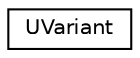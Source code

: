 digraph G
{
  edge [fontname="Helvetica",fontsize="10",labelfontname="Helvetica",labelfontsize="10"];
  node [fontname="Helvetica",fontsize="10",shape=record];
  rankdir="LR";
  Node1 [label="UVariant",height=0.2,width=0.4,color="black", fillcolor="white", style="filled",URL="$class_u_variant.html"];
}
